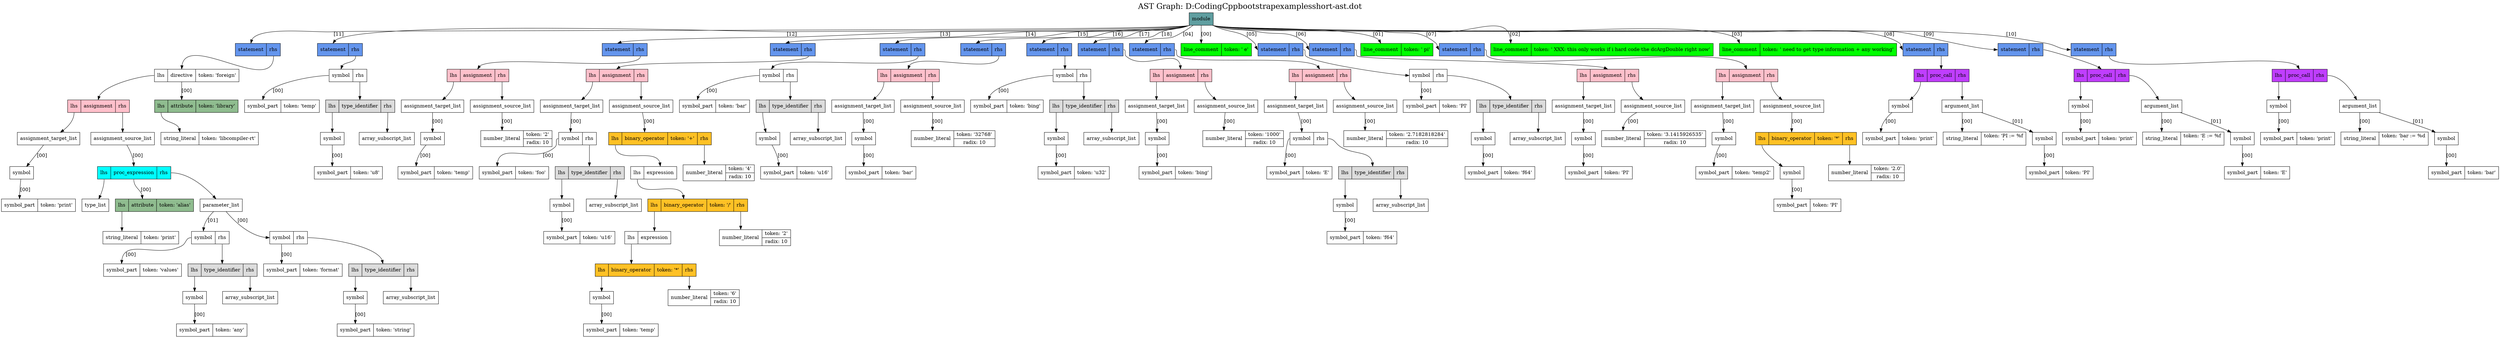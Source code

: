 digraph {
graph [ fontsize=22 ];
labelloc="t";
label="AST Graph: D:\Coding\Cpp\bootstrap\examples\short-ast.dot";
	module1[shape=record,label="<f1> module", fillcolor=cadetblue, style="filled"];
	statement28[shape=record,label="<f1> statement|<f2> rhs", fillcolor=cornflowerblue, style="filled"];
	directive4[shape=record,label="<f0> lhs|<f1> directive|{ token: 'foreign' }"];
	assignment7[shape=record,label="<f0> lhs|<f1> assignment|<f2> rhs", fillcolor=pink, style="filled"];
	assignment_target_list8[shape=record,label="<f1> assignment_target_list"];
	symbol5[shape=record,label="<f1> symbol"];
	symbol_part6[shape=record,label="<f1> symbol_part|{ token: 'print' }"];
symbol5:f1 -> symbol_part6:f1 [label="[00]"];

assignment_target_list8:f1 -> symbol5:f1 [label="[00]"];

assignment7:f0 -> assignment_target_list8:f1;
	assignment_source_list9[shape=record,label="<f1> assignment_source_list"];
	proc_expression10[shape=record,label="<f0> lhs|<f1> proc_expression|<f2> rhs", fillcolor=cyan, style="filled"];
	type_list11[shape=record,label="<f1> type_list"];
proc_expression10:f0 -> type_list11:f1;
	parameter_list12[shape=record,label="<f1> parameter_list"];
	symbol13[shape=record,label="<f1> symbol|<f2> rhs"];
	type_identifier18[shape=record,label="<f0> lhs|<f1> type_identifier|<f2> rhs", fillcolor=gainsboro, style="filled"];
	symbol16[shape=record,label="<f1> symbol"];
	symbol_part17[shape=record,label="<f1> symbol_part|{ token: 'string' }"];
symbol16:f1 -> symbol_part17:f1 [label="[00]"];

type_identifier18:f0 -> symbol16:f1;
	array_subscript_list15[shape=record,label="<f1> array_subscript_list"];
type_identifier18:f2 -> array_subscript_list15:f1;
symbol13:f2 -> type_identifier18:f1;
	symbol_part14[shape=record,label="<f1> symbol_part|{ token: 'format' }"];
symbol13:f1 -> symbol_part14:f1 [label="[00]"];

	symbol20[shape=record,label="<f1> symbol|<f2> rhs"];
	type_identifier25[shape=record,label="<f0> lhs|<f1> type_identifier|<f2> rhs", fillcolor=gainsboro, style="filled"];
	symbol23[shape=record,label="<f1> symbol"];
	symbol_part24[shape=record,label="<f1> symbol_part|{ token: 'any' }"];
symbol23:f1 -> symbol_part24:f1 [label="[00]"];

type_identifier25:f0 -> symbol23:f1;
	array_subscript_list22[shape=record,label="<f1> array_subscript_list"];
type_identifier25:f2 -> array_subscript_list22:f1;
symbol20:f2 -> type_identifier25:f1;
	symbol_part21[shape=record,label="<f1> symbol_part|{ token: 'values' }"];
symbol20:f1 -> symbol_part21:f1 [label="[00]"];

parameter_list12:f1 -> symbol13:f1 [label="[00]"];
parameter_list12:f1 -> symbol20:f1 [label="[01]"];

proc_expression10:f2 -> parameter_list12:f1;
	attribute26[shape=record,label="<f0> lhs|<f1> attribute|{ token: 'alias' }", fillcolor=darkseagreen, style="filled"];
	string_literal27[shape=record,label="<f1> string_literal|{ token: 'print' }"];
attribute26:f0 -> string_literal27:f1;
proc_expression10:f1 -> attribute26:f1 [label="[00]"];

assignment_source_list9:f1 -> proc_expression10:f1 [label="[00]"];

assignment7:f2 -> assignment_source_list9:f1;
directive4:f0 -> assignment7:f1;
	attribute2[shape=record,label="<f0> lhs|<f1> attribute|{ token: 'library' }", fillcolor=darkseagreen, style="filled"];
	string_literal3[shape=record,label="<f1> string_literal|{ token: 'libcompiler-rt' }"];
attribute2:f0 -> string_literal3:f1;
directive4:f1 -> attribute2:f1 [label="[00]"];

statement28:f2 -> directive4:f1;
	statement35[shape=record,label="<f1> statement|<f2> rhs", fillcolor=cornflowerblue, style="filled"];
	symbol29[shape=record,label="<f1> symbol|<f2> rhs"];
	type_identifier34[shape=record,label="<f0> lhs|<f1> type_identifier|<f2> rhs", fillcolor=gainsboro, style="filled"];
	symbol32[shape=record,label="<f1> symbol"];
	symbol_part33[shape=record,label="<f1> symbol_part|{ token: 'u8' }"];
symbol32:f1 -> symbol_part33:f1 [label="[00]"];

type_identifier34:f0 -> symbol32:f1;
	array_subscript_list31[shape=record,label="<f1> array_subscript_list"];
type_identifier34:f2 -> array_subscript_list31:f1;
symbol29:f2 -> type_identifier34:f1;
	symbol_part30[shape=record,label="<f1> symbol_part|{ token: 'temp' }"];
symbol29:f1 -> symbol_part30:f1 [label="[00]"];

statement35:f2 -> symbol29:f1;
	statement42[shape=record,label="<f1> statement|<f2> rhs", fillcolor=cornflowerblue, style="filled"];
	assignment38[shape=record,label="<f0> lhs|<f1> assignment|<f2> rhs", fillcolor=pink, style="filled"];
	assignment_target_list39[shape=record,label="<f1> assignment_target_list"];
	symbol36[shape=record,label="<f1> symbol"];
	symbol_part37[shape=record,label="<f1> symbol_part|{ token: 'temp' }"];
symbol36:f1 -> symbol_part37:f1 [label="[00]"];

assignment_target_list39:f1 -> symbol36:f1 [label="[00]"];

assignment38:f0 -> assignment_target_list39:f1;
	assignment_source_list40[shape=record,label="<f1> assignment_source_list"];
	number_literal41[shape=record,label="<f1> number_literal|{ token: '2' | radix: 10}"];
assignment_source_list40:f1 -> number_literal41:f1 [label="[00]"];

assignment38:f2 -> assignment_source_list40:f1;
statement42:f2 -> assignment38:f1;
	statement62[shape=record,label="<f1> statement|<f2> rhs", fillcolor=cornflowerblue, style="filled"];
	assignment49[shape=record,label="<f0> lhs|<f1> assignment|<f2> rhs", fillcolor=pink, style="filled"];
	assignment_target_list50[shape=record,label="<f1> assignment_target_list"];
	symbol43[shape=record,label="<f1> symbol|<f2> rhs"];
	type_identifier48[shape=record,label="<f0> lhs|<f1> type_identifier|<f2> rhs", fillcolor=gainsboro, style="filled"];
	symbol46[shape=record,label="<f1> symbol"];
	symbol_part47[shape=record,label="<f1> symbol_part|{ token: 'u16' }"];
symbol46:f1 -> symbol_part47:f1 [label="[00]"];

type_identifier48:f0 -> symbol46:f1;
	array_subscript_list45[shape=record,label="<f1> array_subscript_list"];
type_identifier48:f2 -> array_subscript_list45:f1;
symbol43:f2 -> type_identifier48:f1;
	symbol_part44[shape=record,label="<f1> symbol_part|{ token: 'foo' }"];
symbol43:f1 -> symbol_part44:f1 [label="[00]"];

assignment_target_list50:f1 -> symbol43:f1 [label="[00]"];

assignment49:f0 -> assignment_target_list50:f1;
	assignment_source_list51[shape=record,label="<f1> assignment_source_list"];
	binary_operator61[shape=record,label="<f0> lhs|<f1> binary_operator|{ token: '+' }|<f2> rhs", fillcolor=goldenrod1, style="filled"];
	expression52[shape=record,label="<f0> lhs|<f1> expression"];
	binary_operator59[shape=record,label="<f0> lhs|<f1> binary_operator|{ token: '/' }|<f2> rhs", fillcolor=goldenrod1, style="filled"];
	expression53[shape=record,label="<f0> lhs|<f1> expression"];
	binary_operator57[shape=record,label="<f0> lhs|<f1> binary_operator|{ token: '*' }|<f2> rhs", fillcolor=goldenrod1, style="filled"];
	symbol54[shape=record,label="<f1> symbol"];
	symbol_part55[shape=record,label="<f1> symbol_part|{ token: 'temp' }"];
symbol54:f1 -> symbol_part55:f1 [label="[00]"];

binary_operator57:f0 -> symbol54:f1;
	number_literal56[shape=record,label="<f1> number_literal|{ token: '6' | radix: 10}"];
binary_operator57:f2 -> number_literal56:f1;
expression53:f0 -> binary_operator57:f1;
binary_operator59:f0 -> expression53:f1;
	number_literal58[shape=record,label="<f1> number_literal|{ token: '2' | radix: 10}"];
binary_operator59:f2 -> number_literal58:f1;
expression52:f0 -> binary_operator59:f1;
binary_operator61:f0 -> expression52:f1;
	number_literal60[shape=record,label="<f1> number_literal|{ token: '4' | radix: 10}"];
binary_operator61:f2 -> number_literal60:f1;
assignment_source_list51:f1 -> binary_operator61:f1 [label="[00]"];

assignment49:f2 -> assignment_source_list51:f1;
statement62:f2 -> assignment49:f1;
	statement69[shape=record,label="<f1> statement|<f2> rhs", fillcolor=cornflowerblue, style="filled"];
	symbol63[shape=record,label="<f1> symbol|<f2> rhs"];
	type_identifier68[shape=record,label="<f0> lhs|<f1> type_identifier|<f2> rhs", fillcolor=gainsboro, style="filled"];
	symbol66[shape=record,label="<f1> symbol"];
	symbol_part67[shape=record,label="<f1> symbol_part|{ token: 'u16' }"];
symbol66:f1 -> symbol_part67:f1 [label="[00]"];

type_identifier68:f0 -> symbol66:f1;
	array_subscript_list65[shape=record,label="<f1> array_subscript_list"];
type_identifier68:f2 -> array_subscript_list65:f1;
symbol63:f2 -> type_identifier68:f1;
	symbol_part64[shape=record,label="<f1> symbol_part|{ token: 'bar' }"];
symbol63:f1 -> symbol_part64:f1 [label="[00]"];

statement69:f2 -> symbol63:f1;
	statement76[shape=record,label="<f1> statement|<f2> rhs", fillcolor=cornflowerblue, style="filled"];
	assignment72[shape=record,label="<f0> lhs|<f1> assignment|<f2> rhs", fillcolor=pink, style="filled"];
	assignment_target_list73[shape=record,label="<f1> assignment_target_list"];
	symbol70[shape=record,label="<f1> symbol"];
	symbol_part71[shape=record,label="<f1> symbol_part|{ token: 'bar' }"];
symbol70:f1 -> symbol_part71:f1 [label="[00]"];

assignment_target_list73:f1 -> symbol70:f1 [label="[00]"];

assignment72:f0 -> assignment_target_list73:f1;
	assignment_source_list74[shape=record,label="<f1> assignment_source_list"];
	number_literal75[shape=record,label="<f1> number_literal|{ token: '32768' | radix: 10}"];
assignment_source_list74:f1 -> number_literal75:f1 [label="[00]"];

assignment72:f2 -> assignment_source_list74:f1;
statement76:f2 -> assignment72:f1;
	statement83[shape=record,label="<f1> statement|<f2> rhs", fillcolor=cornflowerblue, style="filled"];
	symbol77[shape=record,label="<f1> symbol|<f2> rhs"];
	type_identifier82[shape=record,label="<f0> lhs|<f1> type_identifier|<f2> rhs", fillcolor=gainsboro, style="filled"];
	symbol80[shape=record,label="<f1> symbol"];
	symbol_part81[shape=record,label="<f1> symbol_part|{ token: 'u32' }"];
symbol80:f1 -> symbol_part81:f1 [label="[00]"];

type_identifier82:f0 -> symbol80:f1;
	array_subscript_list79[shape=record,label="<f1> array_subscript_list"];
type_identifier82:f2 -> array_subscript_list79:f1;
symbol77:f2 -> type_identifier82:f1;
	symbol_part78[shape=record,label="<f1> symbol_part|{ token: 'bing' }"];
symbol77:f1 -> symbol_part78:f1 [label="[00]"];

statement83:f2 -> symbol77:f1;
	statement90[shape=record,label="<f1> statement|<f2> rhs", fillcolor=cornflowerblue, style="filled"];
	assignment86[shape=record,label="<f0> lhs|<f1> assignment|<f2> rhs", fillcolor=pink, style="filled"];
	assignment_target_list87[shape=record,label="<f1> assignment_target_list"];
	symbol84[shape=record,label="<f1> symbol"];
	symbol_part85[shape=record,label="<f1> symbol_part|{ token: 'bing' }"];
symbol84:f1 -> symbol_part85:f1 [label="[00]"];

assignment_target_list87:f1 -> symbol84:f1 [label="[00]"];

assignment86:f0 -> assignment_target_list87:f1;
	assignment_source_list88[shape=record,label="<f1> assignment_source_list"];
	number_literal89[shape=record,label="<f1> number_literal|{ token: '1000' | radix: 10}"];
assignment_source_list88:f1 -> number_literal89:f1 [label="[00]"];

assignment86:f2 -> assignment_source_list88:f1;
statement90:f2 -> assignment86:f1;
	statement101[shape=record,label="<f1> statement|<f2> rhs", fillcolor=cornflowerblue, style="filled"];
	assignment97[shape=record,label="<f0> lhs|<f1> assignment|<f2> rhs", fillcolor=pink, style="filled"];
	assignment_target_list98[shape=record,label="<f1> assignment_target_list"];
	symbol91[shape=record,label="<f1> symbol|<f2> rhs"];
	type_identifier96[shape=record,label="<f0> lhs|<f1> type_identifier|<f2> rhs", fillcolor=gainsboro, style="filled"];
	symbol94[shape=record,label="<f1> symbol"];
	symbol_part95[shape=record,label="<f1> symbol_part|{ token: 'f64' }"];
symbol94:f1 -> symbol_part95:f1 [label="[00]"];

type_identifier96:f0 -> symbol94:f1;
	array_subscript_list93[shape=record,label="<f1> array_subscript_list"];
type_identifier96:f2 -> array_subscript_list93:f1;
symbol91:f2 -> type_identifier96:f1;
	symbol_part92[shape=record,label="<f1> symbol_part|{ token: 'E' }"];
symbol91:f1 -> symbol_part92:f1 [label="[00]"];

assignment_target_list98:f1 -> symbol91:f1 [label="[00]"];

assignment97:f0 -> assignment_target_list98:f1;
	assignment_source_list99[shape=record,label="<f1> assignment_source_list"];
	number_literal100[shape=record,label="<f1> number_literal|{ token: '2.7182818284' | radix: 10}"];
assignment_source_list99:f1 -> number_literal100:f1 [label="[00]"];

assignment97:f2 -> assignment_source_list99:f1;
statement101:f2 -> assignment97:f1;
	line_comment102[shape=record,label="<f1> line_comment|{ token: ' e' }", fillcolor=green, style="filled"];
	statement109[shape=record,label="<f1> statement|<f2> rhs", fillcolor=cornflowerblue, style="filled"];
	symbol103[shape=record,label="<f1> symbol|<f2> rhs"];
	type_identifier108[shape=record,label="<f0> lhs|<f1> type_identifier|<f2> rhs", fillcolor=gainsboro, style="filled"];
	symbol106[shape=record,label="<f1> symbol"];
	symbol_part107[shape=record,label="<f1> symbol_part|{ token: 'f64' }"];
symbol106:f1 -> symbol_part107:f1 [label="[00]"];

type_identifier108:f0 -> symbol106:f1;
	array_subscript_list105[shape=record,label="<f1> array_subscript_list"];
type_identifier108:f2 -> array_subscript_list105:f1;
symbol103:f2 -> type_identifier108:f1;
	symbol_part104[shape=record,label="<f1> symbol_part|{ token: 'PI' }"];
symbol103:f1 -> symbol_part104:f1 [label="[00]"];

statement109:f2 -> symbol103:f1;
	statement116[shape=record,label="<f1> statement|<f2> rhs", fillcolor=cornflowerblue, style="filled"];
	assignment112[shape=record,label="<f0> lhs|<f1> assignment|<f2> rhs", fillcolor=pink, style="filled"];
	assignment_target_list113[shape=record,label="<f1> assignment_target_list"];
	symbol110[shape=record,label="<f1> symbol"];
	symbol_part111[shape=record,label="<f1> symbol_part|{ token: 'PI' }"];
symbol110:f1 -> symbol_part111:f1 [label="[00]"];

assignment_target_list113:f1 -> symbol110:f1 [label="[00]"];

assignment112:f0 -> assignment_target_list113:f1;
	assignment_source_list114[shape=record,label="<f1> assignment_source_list"];
	number_literal115[shape=record,label="<f1> number_literal|{ token: '3.1415926535' | radix: 10}"];
assignment_source_list114:f1 -> number_literal115:f1 [label="[00]"];

assignment112:f2 -> assignment_source_list114:f1;
statement116:f2 -> assignment112:f1;
	line_comment117[shape=record,label="<f1> line_comment|{ token: ' pi' }", fillcolor=green, style="filled"];
	statement127[shape=record,label="<f1> statement|<f2> rhs", fillcolor=cornflowerblue, style="filled"];
	assignment120[shape=record,label="<f0> lhs|<f1> assignment|<f2> rhs", fillcolor=pink, style="filled"];
	assignment_target_list121[shape=record,label="<f1> assignment_target_list"];
	symbol118[shape=record,label="<f1> symbol"];
	symbol_part119[shape=record,label="<f1> symbol_part|{ token: 'temp2' }"];
symbol118:f1 -> symbol_part119:f1 [label="[00]"];

assignment_target_list121:f1 -> symbol118:f1 [label="[00]"];

assignment120:f0 -> assignment_target_list121:f1;
	assignment_source_list122[shape=record,label="<f1> assignment_source_list"];
	binary_operator126[shape=record,label="<f0> lhs|<f1> binary_operator|{ token: '*' }|<f2> rhs", fillcolor=goldenrod1, style="filled"];
	symbol123[shape=record,label="<f1> symbol"];
	symbol_part124[shape=record,label="<f1> symbol_part|{ token: 'PI' }"];
symbol123:f1 -> symbol_part124:f1 [label="[00]"];

binary_operator126:f0 -> symbol123:f1;
	number_literal125[shape=record,label="<f1> number_literal|{ token: '2.0' | radix: 10}"];
binary_operator126:f2 -> number_literal125:f1;
assignment_source_list122:f1 -> binary_operator126:f1 [label="[00]"];

assignment120:f2 -> assignment_source_list122:f1;
statement127:f2 -> assignment120:f1;
	line_comment128[shape=record,label="<f1> line_comment|{ token: ' XXX: this only works if i hard code the dcArgDouble right now' }", fillcolor=green, style="filled"];
	line_comment129[shape=record,label="<f1> line_comment|{ token: '      need to get type information + any working' }", fillcolor=green, style="filled"];
	statement138[shape=record,label="<f1> statement|<f2> rhs", fillcolor=cornflowerblue, style="filled"];
	proc_call132[shape=record,label="<f0> lhs|<f1> proc_call|<f2> rhs", fillcolor=darkorchid1, style="filled"];
	symbol130[shape=record,label="<f1> symbol"];
	symbol_part131[shape=record,label="<f1> symbol_part|{ token: 'print' }"];
symbol130:f1 -> symbol_part131:f1 [label="[00]"];

proc_call132:f0 -> symbol130:f1;
	argument_list133[shape=record,label="<f1> argument_list"];
	string_literal134[shape=record,label="<f1> string_literal|{ token: 'PI := %f\n' }"];
	symbol136[shape=record,label="<f1> symbol"];
	symbol_part137[shape=record,label="<f1> symbol_part|{ token: 'PI' }"];
symbol136:f1 -> symbol_part137:f1 [label="[00]"];

argument_list133:f1 -> string_literal134:f1 [label="[00]"];
argument_list133:f1 -> symbol136:f1 [label="[01]"];

proc_call132:f2 -> argument_list133:f1;
statement138:f2 -> proc_call132:f1;
	statement147[shape=record,label="<f1> statement|<f2> rhs", fillcolor=cornflowerblue, style="filled"];
	proc_call141[shape=record,label="<f0> lhs|<f1> proc_call|<f2> rhs", fillcolor=darkorchid1, style="filled"];
	symbol139[shape=record,label="<f1> symbol"];
	symbol_part140[shape=record,label="<f1> symbol_part|{ token: 'print' }"];
symbol139:f1 -> symbol_part140:f1 [label="[00]"];

proc_call141:f0 -> symbol139:f1;
	argument_list142[shape=record,label="<f1> argument_list"];
	string_literal143[shape=record,label="<f1> string_literal|{ token: 'E  := %f\n' }"];
	symbol145[shape=record,label="<f1> symbol"];
	symbol_part146[shape=record,label="<f1> symbol_part|{ token: 'E' }"];
symbol145:f1 -> symbol_part146:f1 [label="[00]"];

argument_list142:f1 -> string_literal143:f1 [label="[00]"];
argument_list142:f1 -> symbol145:f1 [label="[01]"];

proc_call141:f2 -> argument_list142:f1;
statement147:f2 -> proc_call141:f1;
	statement156[shape=record,label="<f1> statement|<f2> rhs", fillcolor=cornflowerblue, style="filled"];
	proc_call150[shape=record,label="<f0> lhs|<f1> proc_call|<f2> rhs", fillcolor=darkorchid1, style="filled"];
	symbol148[shape=record,label="<f1> symbol"];
	symbol_part149[shape=record,label="<f1> symbol_part|{ token: 'print' }"];
symbol148:f1 -> symbol_part149:f1 [label="[00]"];

proc_call150:f0 -> symbol148:f1;
	argument_list151[shape=record,label="<f1> argument_list"];
	string_literal152[shape=record,label="<f1> string_literal|{ token: 'bar  := %d\n' }"];
	symbol154[shape=record,label="<f1> symbol"];
	symbol_part155[shape=record,label="<f1> symbol_part|{ token: 'bar' }"];
symbol154:f1 -> symbol_part155:f1 [label="[00]"];

argument_list151:f1 -> string_literal152:f1 [label="[00]"];
argument_list151:f1 -> symbol154:f1 [label="[01]"];

proc_call150:f2 -> argument_list151:f1;
statement156:f2 -> proc_call150:f1;
module1:f1 -> line_comment102:f1 [label="[00]"];
module1:f1 -> line_comment117:f1 [label="[01]"];
module1:f1 -> line_comment128:f1 [label="[02]"];
module1:f1 -> line_comment129:f1 [label="[03]"];
module1:f1 -> statement101:f1 [label="[04]"];
module1:f1 -> statement109:f1 [label="[05]"];
module1:f1 -> statement116:f1 [label="[06]"];
module1:f1 -> statement127:f1 [label="[07]"];
module1:f1 -> statement138:f1 [label="[08]"];
module1:f1 -> statement147:f1 [label="[09]"];
module1:f1 -> statement156:f1 [label="[10]"];
module1:f1 -> statement28:f1 [label="[11]"];
module1:f1 -> statement35:f1 [label="[12]"];
module1:f1 -> statement42:f1 [label="[13]"];
module1:f1 -> statement62:f1 [label="[14]"];
module1:f1 -> statement69:f1 [label="[15]"];
module1:f1 -> statement76:f1 [label="[16]"];
module1:f1 -> statement83:f1 [label="[17]"];
module1:f1 -> statement90:f1 [label="[18]"];

}
